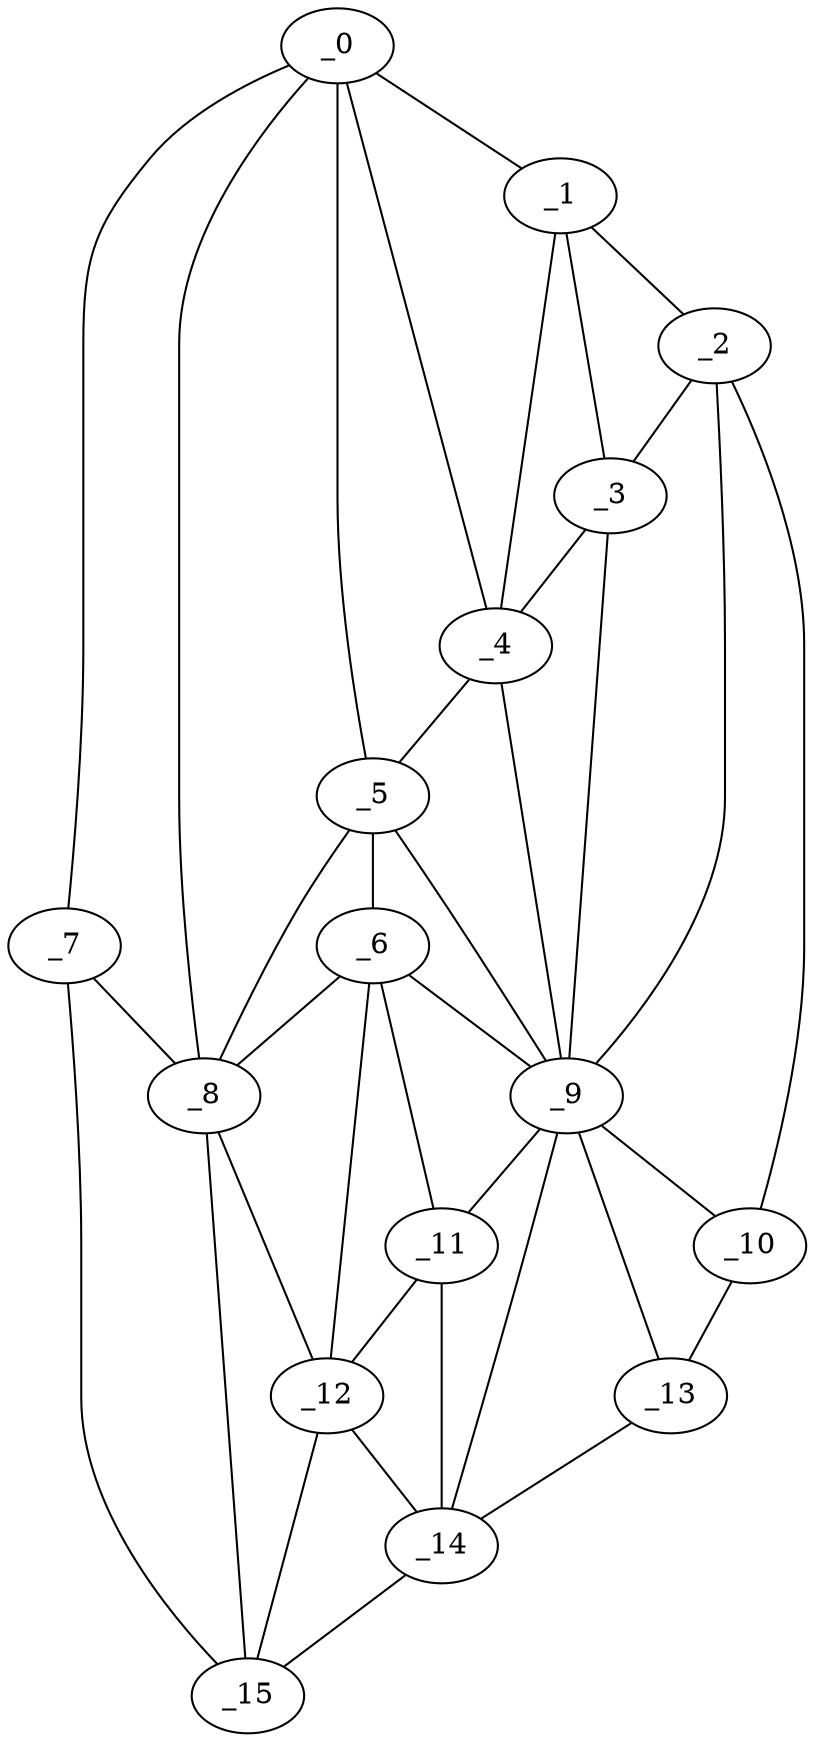graph "obj5__255.gxl" {
	_0	 [x=38,
		y=111];
	_1	 [x=40,
		y=62];
	_0 -- _1	 [valence=1];
	_4	 [x=56,
		y=71];
	_0 -- _4	 [valence=2];
	_5	 [x=67,
		y=80];
	_0 -- _5	 [valence=1];
	_7	 [x=79,
		y=113];
	_0 -- _7	 [valence=1];
	_8	 [x=81,
		y=99];
	_0 -- _8	 [valence=2];
	_2	 [x=44,
		y=27];
	_1 -- _2	 [valence=1];
	_3	 [x=53,
		y=66];
	_1 -- _3	 [valence=2];
	_1 -- _4	 [valence=2];
	_2 -- _3	 [valence=2];
	_9	 [x=82,
		y=62];
	_2 -- _9	 [valence=1];
	_10	 [x=89,
		y=28];
	_2 -- _10	 [valence=1];
	_3 -- _4	 [valence=2];
	_3 -- _9	 [valence=2];
	_4 -- _5	 [valence=1];
	_4 -- _9	 [valence=2];
	_6	 [x=79,
		y=83];
	_5 -- _6	 [valence=2];
	_5 -- _8	 [valence=2];
	_5 -- _9	 [valence=1];
	_6 -- _8	 [valence=2];
	_6 -- _9	 [valence=2];
	_11	 [x=93,
		y=76];
	_6 -- _11	 [valence=1];
	_12	 [x=93,
		y=90];
	_6 -- _12	 [valence=2];
	_7 -- _8	 [valence=2];
	_15	 [x=94,
		y=111];
	_7 -- _15	 [valence=1];
	_8 -- _12	 [valence=2];
	_8 -- _15	 [valence=2];
	_9 -- _10	 [valence=2];
	_9 -- _11	 [valence=2];
	_13	 [x=94,
		y=48];
	_9 -- _13	 [valence=1];
	_14	 [x=94,
		y=59];
	_9 -- _14	 [valence=2];
	_10 -- _13	 [valence=1];
	_11 -- _12	 [valence=2];
	_11 -- _14	 [valence=1];
	_12 -- _14	 [valence=2];
	_12 -- _15	 [valence=1];
	_13 -- _14	 [valence=1];
	_14 -- _15	 [valence=1];
}
